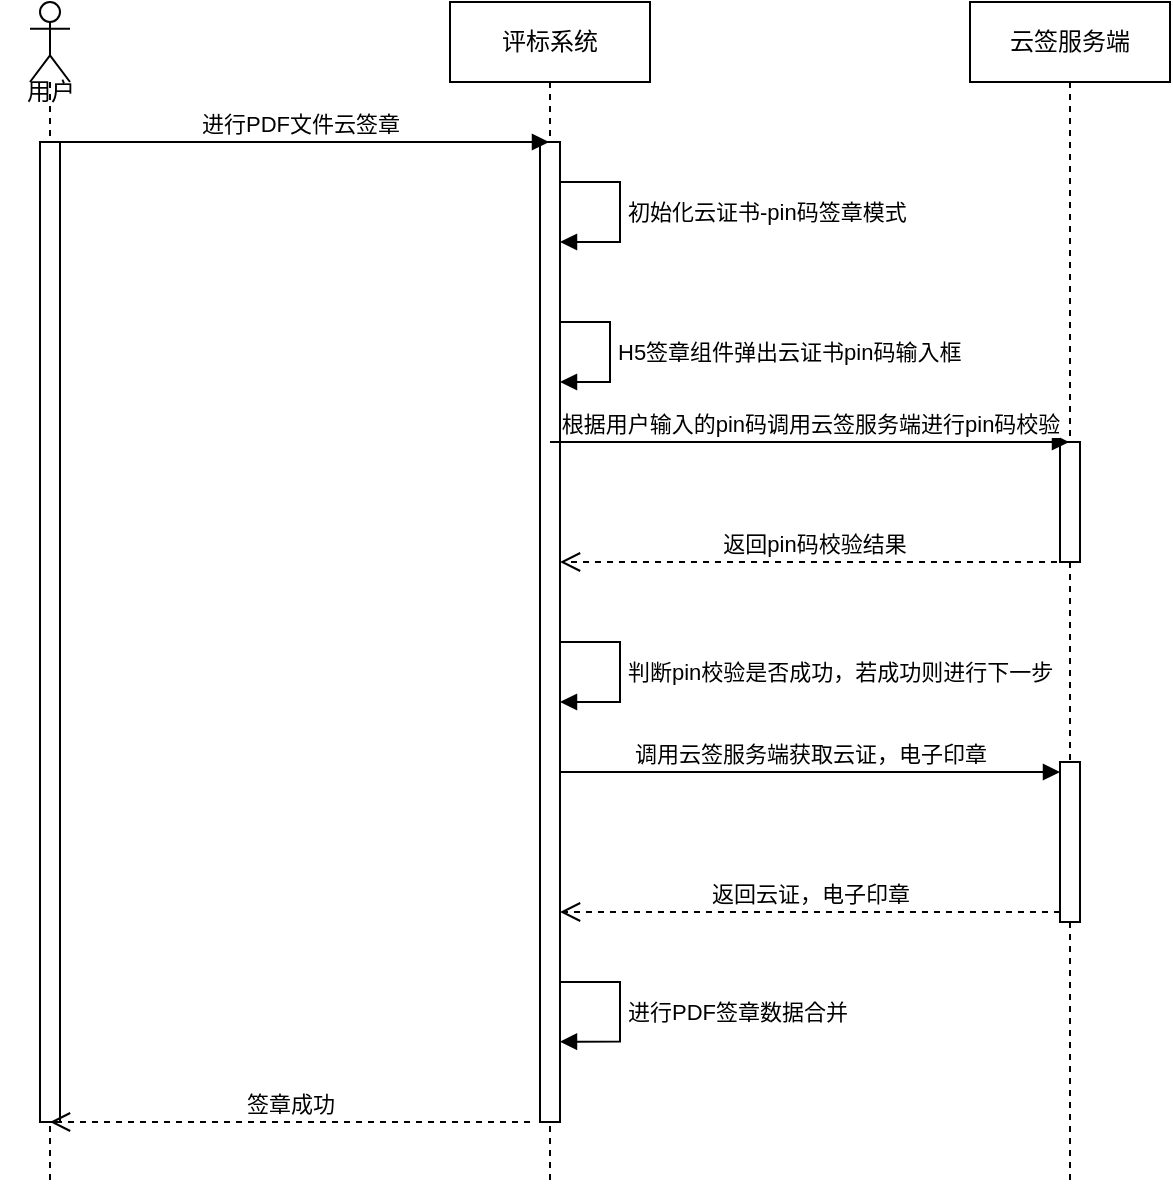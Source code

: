 <mxfile version="24.2.0" type="github">
  <diagram name="第 1 页" id="VkMA4ATRbYiKhNsEHud5">
    <mxGraphModel dx="1434" dy="788" grid="1" gridSize="10" guides="1" tooltips="1" connect="1" arrows="1" fold="1" page="1" pageScale="1" pageWidth="827" pageHeight="1169" math="0" shadow="0">
      <root>
        <mxCell id="0" />
        <mxCell id="1" parent="0" />
        <mxCell id="u5oOqTryibCGW7Ie-U5E-1" value="评标系统" style="shape=umlLifeline;perimeter=lifelinePerimeter;whiteSpace=wrap;html=1;container=1;dropTarget=0;collapsible=0;recursiveResize=0;outlineConnect=0;portConstraint=eastwest;newEdgeStyle={&quot;edgeStyle&quot;:&quot;elbowEdgeStyle&quot;,&quot;elbow&quot;:&quot;vertical&quot;,&quot;curved&quot;:0,&quot;rounded&quot;:0};" vertex="1" parent="1">
          <mxGeometry x="340" y="60" width="100" height="590" as="geometry" />
        </mxCell>
        <mxCell id="u5oOqTryibCGW7Ie-U5E-2" value="" style="html=1;points=[];perimeter=orthogonalPerimeter;outlineConnect=0;targetShapes=umlLifeline;portConstraint=eastwest;newEdgeStyle={&quot;edgeStyle&quot;:&quot;elbowEdgeStyle&quot;,&quot;elbow&quot;:&quot;vertical&quot;,&quot;curved&quot;:0,&quot;rounded&quot;:0};" vertex="1" parent="u5oOqTryibCGW7Ie-U5E-1">
          <mxGeometry x="45" y="70" width="10" height="490" as="geometry" />
        </mxCell>
        <mxCell id="u5oOqTryibCGW7Ie-U5E-3" value="初始化云证书-pin码签章模式" style="html=1;align=left;spacingLeft=2;endArrow=block;rounded=0;edgeStyle=orthogonalEdgeStyle;curved=0;rounded=0;" edge="1" parent="u5oOqTryibCGW7Ie-U5E-1">
          <mxGeometry relative="1" as="geometry">
            <mxPoint x="55" y="90" as="sourcePoint" />
            <Array as="points">
              <mxPoint x="85" y="120" />
            </Array>
            <mxPoint x="55" y="120" as="targetPoint" />
          </mxGeometry>
        </mxCell>
        <mxCell id="u5oOqTryibCGW7Ie-U5E-22" value="H5签章组件弹出云证书pin码输入框" style="html=1;align=left;spacingLeft=2;endArrow=block;rounded=0;edgeStyle=orthogonalEdgeStyle;curved=0;rounded=0;" edge="1" parent="u5oOqTryibCGW7Ie-U5E-1" source="u5oOqTryibCGW7Ie-U5E-2">
          <mxGeometry relative="1" as="geometry">
            <mxPoint x="60" y="160" as="sourcePoint" />
            <Array as="points">
              <mxPoint x="80" y="160" />
              <mxPoint x="80" y="190" />
            </Array>
            <mxPoint x="55" y="190" as="targetPoint" />
          </mxGeometry>
        </mxCell>
        <mxCell id="u5oOqTryibCGW7Ie-U5E-25" value="判断pin校验是否成功，若成功则进行下一步" style="html=1;align=left;spacingLeft=2;endArrow=block;rounded=0;edgeStyle=orthogonalEdgeStyle;curved=0;rounded=0;" edge="1" parent="u5oOqTryibCGW7Ie-U5E-1">
          <mxGeometry relative="1" as="geometry">
            <mxPoint x="55" y="320" as="sourcePoint" />
            <Array as="points">
              <mxPoint x="85" y="350" />
            </Array>
            <mxPoint x="55" y="350" as="targetPoint" />
          </mxGeometry>
        </mxCell>
        <mxCell id="u5oOqTryibCGW7Ie-U5E-33" value="进行PDF签章数据合并" style="html=1;align=left;spacingLeft=2;endArrow=block;rounded=0;edgeStyle=orthogonalEdgeStyle;curved=0;rounded=0;entryX=1;entryY=0.918;entryDx=0;entryDy=0;entryPerimeter=0;" edge="1" target="u5oOqTryibCGW7Ie-U5E-2" parent="u5oOqTryibCGW7Ie-U5E-1">
          <mxGeometry relative="1" as="geometry">
            <mxPoint x="55" y="490" as="sourcePoint" />
            <Array as="points">
              <mxPoint x="85" y="490" />
              <mxPoint x="85" y="520" />
            </Array>
            <mxPoint x="60" y="520" as="targetPoint" />
          </mxGeometry>
        </mxCell>
        <mxCell id="u5oOqTryibCGW7Ie-U5E-7" value="云签服务端" style="shape=umlLifeline;perimeter=lifelinePerimeter;whiteSpace=wrap;html=1;container=1;dropTarget=0;collapsible=0;recursiveResize=0;outlineConnect=0;portConstraint=eastwest;newEdgeStyle={&quot;edgeStyle&quot;:&quot;elbowEdgeStyle&quot;,&quot;elbow&quot;:&quot;vertical&quot;,&quot;curved&quot;:0,&quot;rounded&quot;:0};" vertex="1" parent="1">
          <mxGeometry x="600" y="60" width="100" height="590" as="geometry" />
        </mxCell>
        <mxCell id="u5oOqTryibCGW7Ie-U5E-9" value="" style="html=1;points=[];perimeter=orthogonalPerimeter;outlineConnect=0;targetShapes=umlLifeline;portConstraint=eastwest;newEdgeStyle={&quot;edgeStyle&quot;:&quot;elbowEdgeStyle&quot;,&quot;elbow&quot;:&quot;vertical&quot;,&quot;curved&quot;:0,&quot;rounded&quot;:0};" vertex="1" parent="u5oOqTryibCGW7Ie-U5E-7">
          <mxGeometry x="45" y="220" width="10" height="60" as="geometry" />
        </mxCell>
        <mxCell id="u5oOqTryibCGW7Ie-U5E-29" value="" style="html=1;points=[[0,0,0,0,5],[0,1,0,0,-5],[1,0,0,0,5],[1,1,0,0,-5]];perimeter=orthogonalPerimeter;outlineConnect=0;targetShapes=umlLifeline;portConstraint=eastwest;newEdgeStyle={&quot;curved&quot;:0,&quot;rounded&quot;:0};" vertex="1" parent="u5oOqTryibCGW7Ie-U5E-7">
          <mxGeometry x="45" y="380" width="10" height="80" as="geometry" />
        </mxCell>
        <mxCell id="u5oOqTryibCGW7Ie-U5E-10" value="" style="shape=umlLifeline;perimeter=lifelinePerimeter;whiteSpace=wrap;html=1;container=1;dropTarget=0;collapsible=0;recursiveResize=0;outlineConnect=0;portConstraint=eastwest;newEdgeStyle={&quot;edgeStyle&quot;:&quot;elbowEdgeStyle&quot;,&quot;elbow&quot;:&quot;vertical&quot;,&quot;curved&quot;:0,&quot;rounded&quot;:0};participant=umlActor;" vertex="1" parent="1">
          <mxGeometry x="130" y="60" width="20" height="590" as="geometry" />
        </mxCell>
        <mxCell id="u5oOqTryibCGW7Ie-U5E-11" value="" style="html=1;points=[];perimeter=orthogonalPerimeter;outlineConnect=0;targetShapes=umlLifeline;portConstraint=eastwest;newEdgeStyle={&quot;edgeStyle&quot;:&quot;elbowEdgeStyle&quot;,&quot;elbow&quot;:&quot;vertical&quot;,&quot;curved&quot;:0,&quot;rounded&quot;:0};" vertex="1" parent="u5oOqTryibCGW7Ie-U5E-10">
          <mxGeometry x="5" y="70" width="10" height="490" as="geometry" />
        </mxCell>
        <mxCell id="u5oOqTryibCGW7Ie-U5E-12" value="进行PDF文件云签章" style="html=1;verticalAlign=bottom;endArrow=block;edgeStyle=elbowEdgeStyle;elbow=vertical;curved=0;rounded=0;" edge="1" parent="1" target="u5oOqTryibCGW7Ie-U5E-1">
          <mxGeometry width="80" relative="1" as="geometry">
            <mxPoint x="140" y="130" as="sourcePoint" />
            <mxPoint x="220" y="130" as="targetPoint" />
          </mxGeometry>
        </mxCell>
        <mxCell id="u5oOqTryibCGW7Ie-U5E-14" value="用户" style="text;html=1;align=center;verticalAlign=middle;resizable=0;points=[];autosize=1;strokeColor=none;fillColor=none;" vertex="1" parent="1">
          <mxGeometry x="115" y="90" width="50" height="30" as="geometry" />
        </mxCell>
        <mxCell id="u5oOqTryibCGW7Ie-U5E-18" value="返回pin码校验结果" style="html=1;verticalAlign=bottom;endArrow=open;dashed=1;endSize=8;edgeStyle=elbowEdgeStyle;elbow=vertical;curved=0;rounded=0;" edge="1" parent="1" target="u5oOqTryibCGW7Ie-U5E-2" source="u5oOqTryibCGW7Ie-U5E-7">
          <mxGeometry relative="1" as="geometry">
            <mxPoint x="454" y="370" as="sourcePoint" />
            <mxPoint x="300" y="370" as="targetPoint" />
            <Array as="points">
              <mxPoint x="520" y="340" />
            </Array>
          </mxGeometry>
        </mxCell>
        <mxCell id="u5oOqTryibCGW7Ie-U5E-23" value="根据用户输入的pin码调用云签服务端进行pin码校验" style="html=1;verticalAlign=bottom;endArrow=block;curved=0;rounded=0;" edge="1" parent="1" target="u5oOqTryibCGW7Ie-U5E-7">
          <mxGeometry width="80" relative="1" as="geometry">
            <mxPoint x="390" y="280" as="sourcePoint" />
            <mxPoint x="470" y="280" as="targetPoint" />
          </mxGeometry>
        </mxCell>
        <mxCell id="u5oOqTryibCGW7Ie-U5E-30" value="调用云签服务端获取云证，电子印章" style="html=1;verticalAlign=bottom;endArrow=block;curved=0;rounded=0;entryX=0;entryY=0;entryDx=0;entryDy=5;" edge="1" target="u5oOqTryibCGW7Ie-U5E-29" parent="1" source="u5oOqTryibCGW7Ie-U5E-2">
          <mxGeometry relative="1" as="geometry">
            <mxPoint x="575" y="445" as="sourcePoint" />
            <mxPoint as="offset" />
          </mxGeometry>
        </mxCell>
        <mxCell id="u5oOqTryibCGW7Ie-U5E-31" value="返回云证，电子印章" style="html=1;verticalAlign=bottom;endArrow=open;dashed=1;endSize=8;curved=0;rounded=0;exitX=0;exitY=1;exitDx=0;exitDy=-5;" edge="1" source="u5oOqTryibCGW7Ie-U5E-29" parent="1" target="u5oOqTryibCGW7Ie-U5E-2">
          <mxGeometry relative="1" as="geometry">
            <mxPoint x="575" y="515" as="targetPoint" />
          </mxGeometry>
        </mxCell>
        <mxCell id="u5oOqTryibCGW7Ie-U5E-34" value="签章成功" style="html=1;verticalAlign=bottom;endArrow=open;dashed=1;endSize=8;curved=0;rounded=0;" edge="1" parent="1" target="u5oOqTryibCGW7Ie-U5E-10">
          <mxGeometry relative="1" as="geometry">
            <mxPoint x="380" y="620" as="sourcePoint" />
            <mxPoint x="300" y="620" as="targetPoint" />
          </mxGeometry>
        </mxCell>
      </root>
    </mxGraphModel>
  </diagram>
</mxfile>
